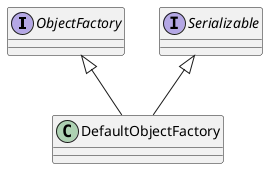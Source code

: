 @startuml
'https://plantuml.com/class-diagram

interface ObjectFactory
interface Serializable
class DefaultObjectFactory

ObjectFactory <|-- DefaultObjectFactory
Serializable <|-- DefaultObjectFactory

@enduml